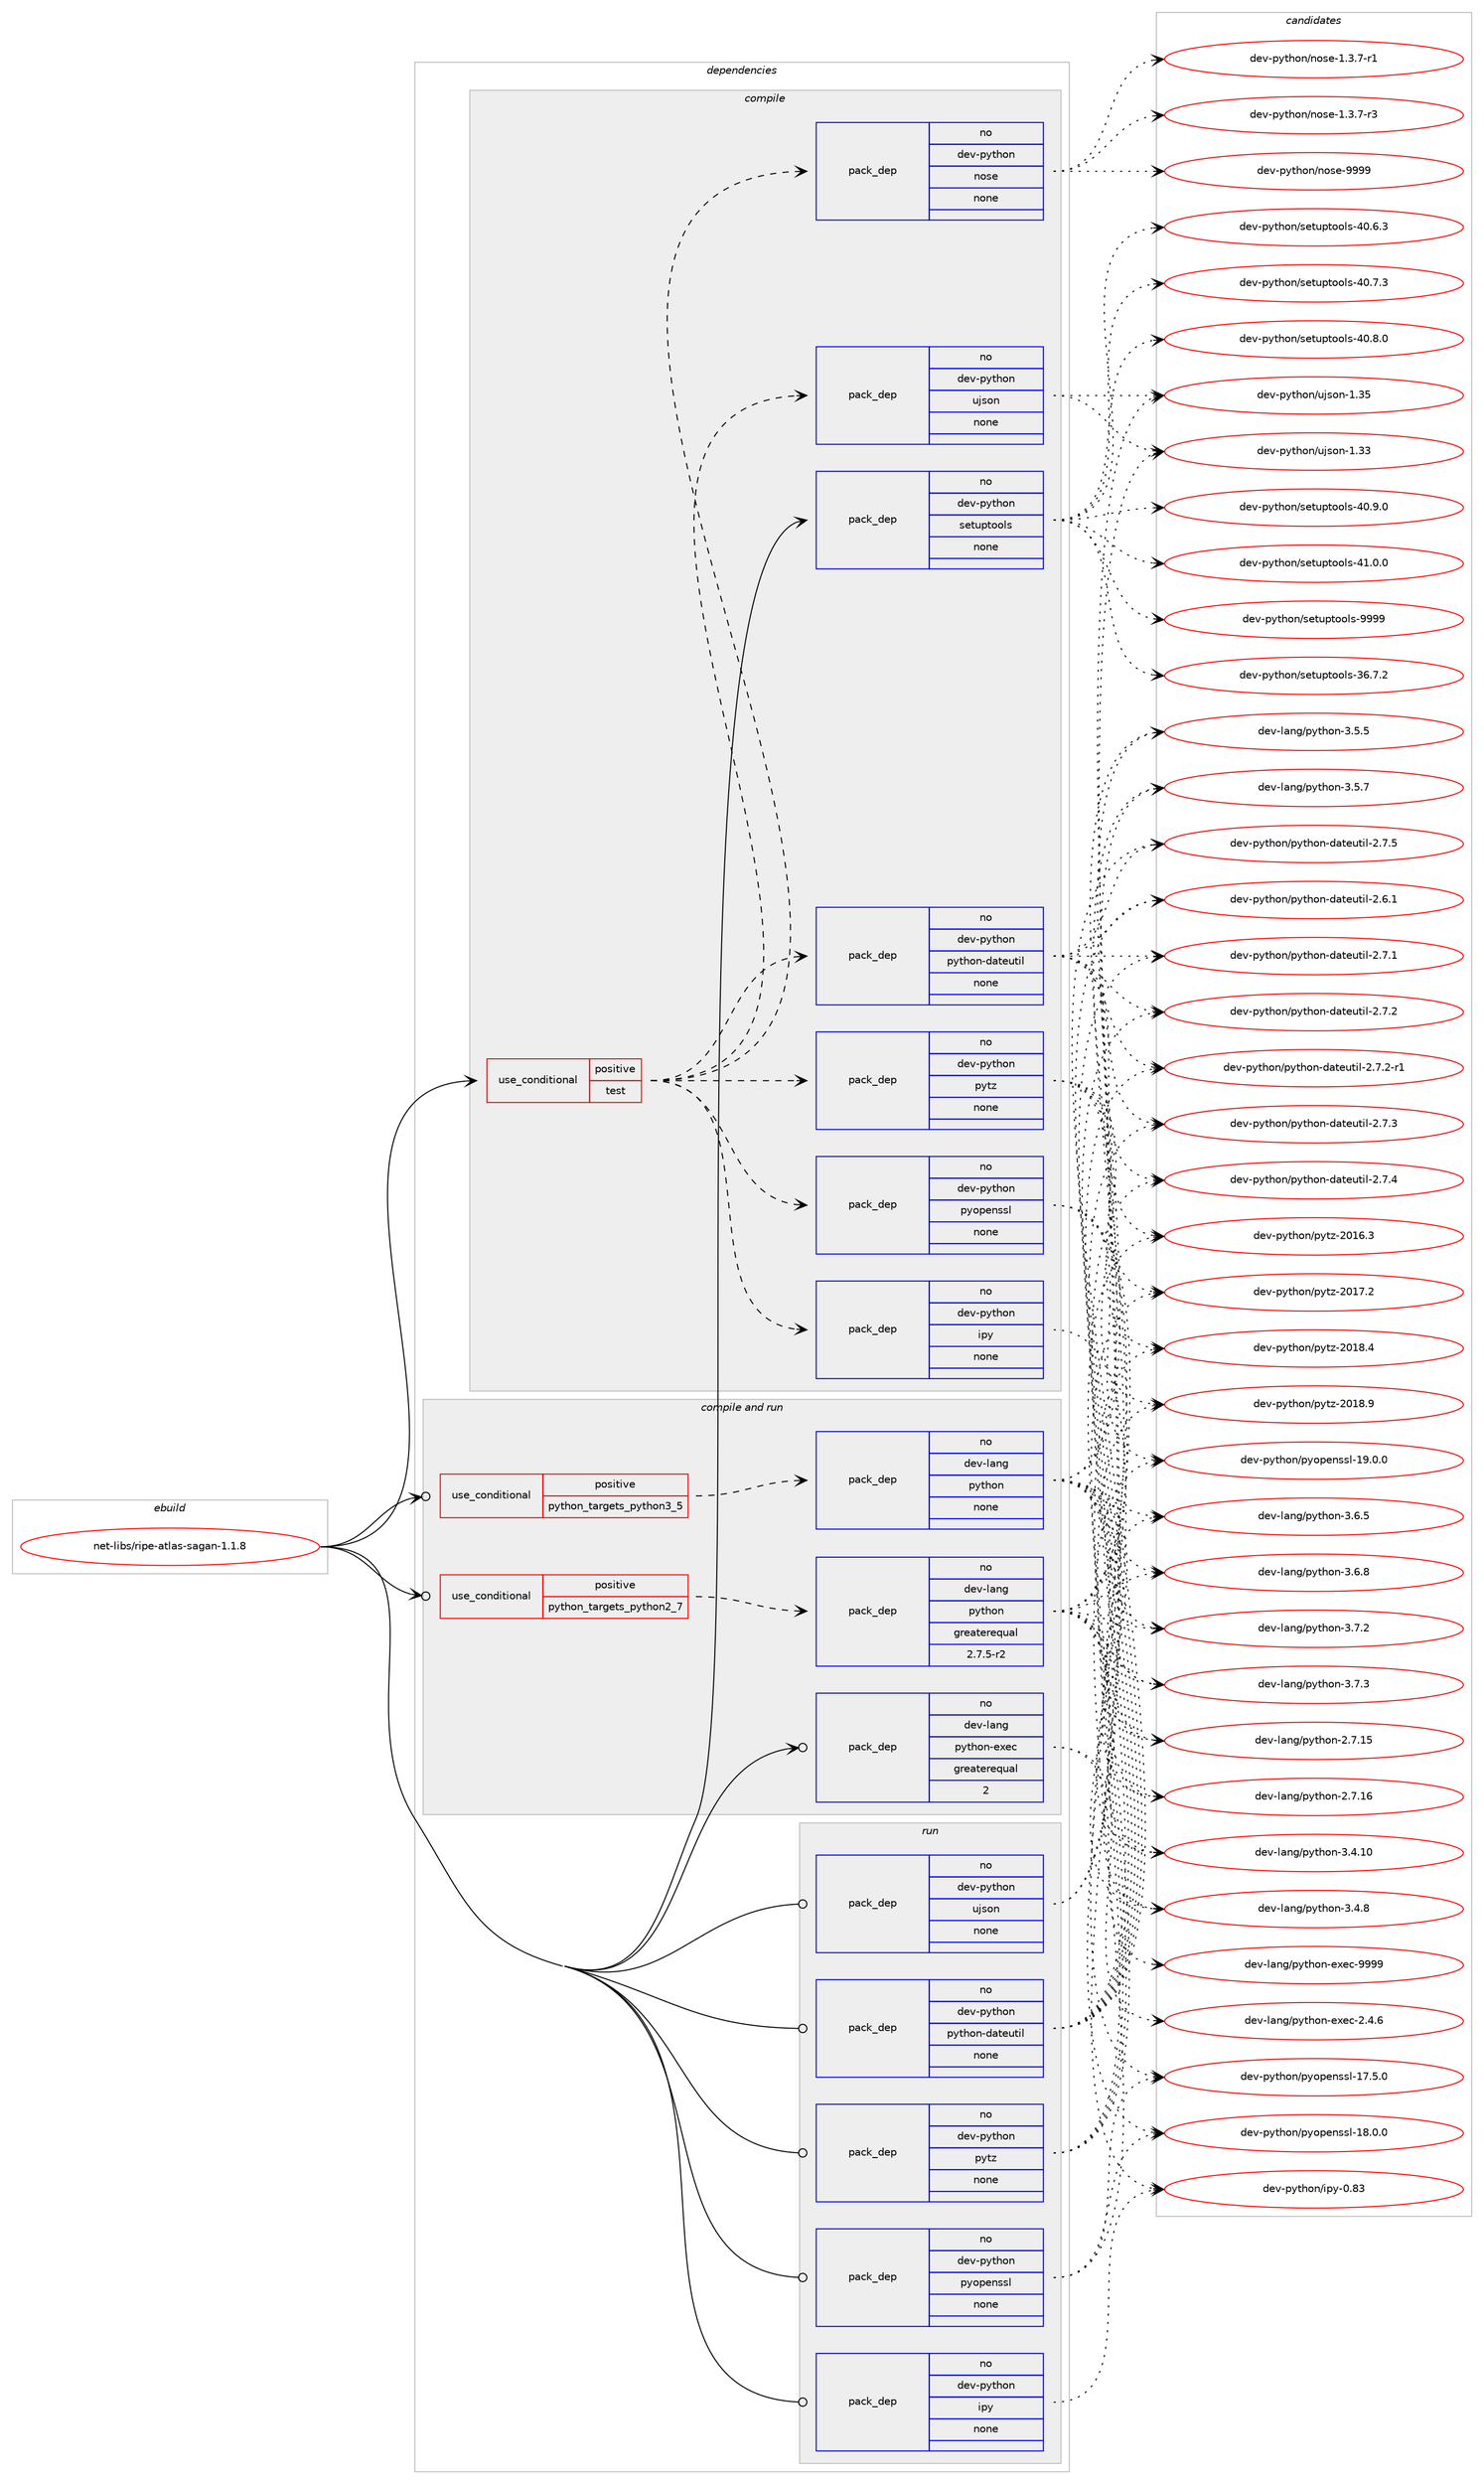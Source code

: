 digraph prolog {

# *************
# Graph options
# *************

newrank=true;
concentrate=true;
compound=true;
graph [rankdir=LR,fontname=Helvetica,fontsize=10,ranksep=1.5];#, ranksep=2.5, nodesep=0.2];
edge  [arrowhead=vee];
node  [fontname=Helvetica,fontsize=10];

# **********
# The ebuild
# **********

subgraph cluster_leftcol {
color=gray;
rank=same;
label=<<i>ebuild</i>>;
id [label="net-libs/ripe-atlas-sagan-1.1.8", color=red, width=4, href="../net-libs/ripe-atlas-sagan-1.1.8.svg"];
}

# ****************
# The dependencies
# ****************

subgraph cluster_midcol {
color=gray;
label=<<i>dependencies</i>>;
subgraph cluster_compile {
fillcolor="#eeeeee";
style=filled;
label=<<i>compile</i>>;
subgraph cond659 {
dependency2755 [label=<<TABLE BORDER="0" CELLBORDER="1" CELLSPACING="0" CELLPADDING="4"><TR><TD ROWSPAN="3" CELLPADDING="10">use_conditional</TD></TR><TR><TD>positive</TD></TR><TR><TD>test</TD></TR></TABLE>>, shape=none, color=red];
subgraph pack2049 {
dependency2756 [label=<<TABLE BORDER="0" CELLBORDER="1" CELLSPACING="0" CELLPADDING="4" WIDTH="220"><TR><TD ROWSPAN="6" CELLPADDING="30">pack_dep</TD></TR><TR><TD WIDTH="110">no</TD></TR><TR><TD>dev-python</TD></TR><TR><TD>ipy</TD></TR><TR><TD>none</TD></TR><TR><TD></TD></TR></TABLE>>, shape=none, color=blue];
}
dependency2755:e -> dependency2756:w [weight=20,style="dashed",arrowhead="vee"];
subgraph pack2050 {
dependency2757 [label=<<TABLE BORDER="0" CELLBORDER="1" CELLSPACING="0" CELLPADDING="4" WIDTH="220"><TR><TD ROWSPAN="6" CELLPADDING="30">pack_dep</TD></TR><TR><TD WIDTH="110">no</TD></TR><TR><TD>dev-python</TD></TR><TR><TD>python-dateutil</TD></TR><TR><TD>none</TD></TR><TR><TD></TD></TR></TABLE>>, shape=none, color=blue];
}
dependency2755:e -> dependency2757:w [weight=20,style="dashed",arrowhead="vee"];
subgraph pack2051 {
dependency2758 [label=<<TABLE BORDER="0" CELLBORDER="1" CELLSPACING="0" CELLPADDING="4" WIDTH="220"><TR><TD ROWSPAN="6" CELLPADDING="30">pack_dep</TD></TR><TR><TD WIDTH="110">no</TD></TR><TR><TD>dev-python</TD></TR><TR><TD>pytz</TD></TR><TR><TD>none</TD></TR><TR><TD></TD></TR></TABLE>>, shape=none, color=blue];
}
dependency2755:e -> dependency2758:w [weight=20,style="dashed",arrowhead="vee"];
subgraph pack2052 {
dependency2759 [label=<<TABLE BORDER="0" CELLBORDER="1" CELLSPACING="0" CELLPADDING="4" WIDTH="220"><TR><TD ROWSPAN="6" CELLPADDING="30">pack_dep</TD></TR><TR><TD WIDTH="110">no</TD></TR><TR><TD>dev-python</TD></TR><TR><TD>pyopenssl</TD></TR><TR><TD>none</TD></TR><TR><TD></TD></TR></TABLE>>, shape=none, color=blue];
}
dependency2755:e -> dependency2759:w [weight=20,style="dashed",arrowhead="vee"];
subgraph pack2053 {
dependency2760 [label=<<TABLE BORDER="0" CELLBORDER="1" CELLSPACING="0" CELLPADDING="4" WIDTH="220"><TR><TD ROWSPAN="6" CELLPADDING="30">pack_dep</TD></TR><TR><TD WIDTH="110">no</TD></TR><TR><TD>dev-python</TD></TR><TR><TD>ujson</TD></TR><TR><TD>none</TD></TR><TR><TD></TD></TR></TABLE>>, shape=none, color=blue];
}
dependency2755:e -> dependency2760:w [weight=20,style="dashed",arrowhead="vee"];
subgraph pack2054 {
dependency2761 [label=<<TABLE BORDER="0" CELLBORDER="1" CELLSPACING="0" CELLPADDING="4" WIDTH="220"><TR><TD ROWSPAN="6" CELLPADDING="30">pack_dep</TD></TR><TR><TD WIDTH="110">no</TD></TR><TR><TD>dev-python</TD></TR><TR><TD>nose</TD></TR><TR><TD>none</TD></TR><TR><TD></TD></TR></TABLE>>, shape=none, color=blue];
}
dependency2755:e -> dependency2761:w [weight=20,style="dashed",arrowhead="vee"];
}
id:e -> dependency2755:w [weight=20,style="solid",arrowhead="vee"];
subgraph pack2055 {
dependency2762 [label=<<TABLE BORDER="0" CELLBORDER="1" CELLSPACING="0" CELLPADDING="4" WIDTH="220"><TR><TD ROWSPAN="6" CELLPADDING="30">pack_dep</TD></TR><TR><TD WIDTH="110">no</TD></TR><TR><TD>dev-python</TD></TR><TR><TD>setuptools</TD></TR><TR><TD>none</TD></TR><TR><TD></TD></TR></TABLE>>, shape=none, color=blue];
}
id:e -> dependency2762:w [weight=20,style="solid",arrowhead="vee"];
}
subgraph cluster_compileandrun {
fillcolor="#eeeeee";
style=filled;
label=<<i>compile and run</i>>;
subgraph cond660 {
dependency2763 [label=<<TABLE BORDER="0" CELLBORDER="1" CELLSPACING="0" CELLPADDING="4"><TR><TD ROWSPAN="3" CELLPADDING="10">use_conditional</TD></TR><TR><TD>positive</TD></TR><TR><TD>python_targets_python2_7</TD></TR></TABLE>>, shape=none, color=red];
subgraph pack2056 {
dependency2764 [label=<<TABLE BORDER="0" CELLBORDER="1" CELLSPACING="0" CELLPADDING="4" WIDTH="220"><TR><TD ROWSPAN="6" CELLPADDING="30">pack_dep</TD></TR><TR><TD WIDTH="110">no</TD></TR><TR><TD>dev-lang</TD></TR><TR><TD>python</TD></TR><TR><TD>greaterequal</TD></TR><TR><TD>2.7.5-r2</TD></TR></TABLE>>, shape=none, color=blue];
}
dependency2763:e -> dependency2764:w [weight=20,style="dashed",arrowhead="vee"];
}
id:e -> dependency2763:w [weight=20,style="solid",arrowhead="odotvee"];
subgraph cond661 {
dependency2765 [label=<<TABLE BORDER="0" CELLBORDER="1" CELLSPACING="0" CELLPADDING="4"><TR><TD ROWSPAN="3" CELLPADDING="10">use_conditional</TD></TR><TR><TD>positive</TD></TR><TR><TD>python_targets_python3_5</TD></TR></TABLE>>, shape=none, color=red];
subgraph pack2057 {
dependency2766 [label=<<TABLE BORDER="0" CELLBORDER="1" CELLSPACING="0" CELLPADDING="4" WIDTH="220"><TR><TD ROWSPAN="6" CELLPADDING="30">pack_dep</TD></TR><TR><TD WIDTH="110">no</TD></TR><TR><TD>dev-lang</TD></TR><TR><TD>python</TD></TR><TR><TD>none</TD></TR><TR><TD></TD></TR></TABLE>>, shape=none, color=blue];
}
dependency2765:e -> dependency2766:w [weight=20,style="dashed",arrowhead="vee"];
}
id:e -> dependency2765:w [weight=20,style="solid",arrowhead="odotvee"];
subgraph pack2058 {
dependency2767 [label=<<TABLE BORDER="0" CELLBORDER="1" CELLSPACING="0" CELLPADDING="4" WIDTH="220"><TR><TD ROWSPAN="6" CELLPADDING="30">pack_dep</TD></TR><TR><TD WIDTH="110">no</TD></TR><TR><TD>dev-lang</TD></TR><TR><TD>python-exec</TD></TR><TR><TD>greaterequal</TD></TR><TR><TD>2</TD></TR></TABLE>>, shape=none, color=blue];
}
id:e -> dependency2767:w [weight=20,style="solid",arrowhead="odotvee"];
}
subgraph cluster_run {
fillcolor="#eeeeee";
style=filled;
label=<<i>run</i>>;
subgraph pack2059 {
dependency2768 [label=<<TABLE BORDER="0" CELLBORDER="1" CELLSPACING="0" CELLPADDING="4" WIDTH="220"><TR><TD ROWSPAN="6" CELLPADDING="30">pack_dep</TD></TR><TR><TD WIDTH="110">no</TD></TR><TR><TD>dev-python</TD></TR><TR><TD>ipy</TD></TR><TR><TD>none</TD></TR><TR><TD></TD></TR></TABLE>>, shape=none, color=blue];
}
id:e -> dependency2768:w [weight=20,style="solid",arrowhead="odot"];
subgraph pack2060 {
dependency2769 [label=<<TABLE BORDER="0" CELLBORDER="1" CELLSPACING="0" CELLPADDING="4" WIDTH="220"><TR><TD ROWSPAN="6" CELLPADDING="30">pack_dep</TD></TR><TR><TD WIDTH="110">no</TD></TR><TR><TD>dev-python</TD></TR><TR><TD>pyopenssl</TD></TR><TR><TD>none</TD></TR><TR><TD></TD></TR></TABLE>>, shape=none, color=blue];
}
id:e -> dependency2769:w [weight=20,style="solid",arrowhead="odot"];
subgraph pack2061 {
dependency2770 [label=<<TABLE BORDER="0" CELLBORDER="1" CELLSPACING="0" CELLPADDING="4" WIDTH="220"><TR><TD ROWSPAN="6" CELLPADDING="30">pack_dep</TD></TR><TR><TD WIDTH="110">no</TD></TR><TR><TD>dev-python</TD></TR><TR><TD>python-dateutil</TD></TR><TR><TD>none</TD></TR><TR><TD></TD></TR></TABLE>>, shape=none, color=blue];
}
id:e -> dependency2770:w [weight=20,style="solid",arrowhead="odot"];
subgraph pack2062 {
dependency2771 [label=<<TABLE BORDER="0" CELLBORDER="1" CELLSPACING="0" CELLPADDING="4" WIDTH="220"><TR><TD ROWSPAN="6" CELLPADDING="30">pack_dep</TD></TR><TR><TD WIDTH="110">no</TD></TR><TR><TD>dev-python</TD></TR><TR><TD>pytz</TD></TR><TR><TD>none</TD></TR><TR><TD></TD></TR></TABLE>>, shape=none, color=blue];
}
id:e -> dependency2771:w [weight=20,style="solid",arrowhead="odot"];
subgraph pack2063 {
dependency2772 [label=<<TABLE BORDER="0" CELLBORDER="1" CELLSPACING="0" CELLPADDING="4" WIDTH="220"><TR><TD ROWSPAN="6" CELLPADDING="30">pack_dep</TD></TR><TR><TD WIDTH="110">no</TD></TR><TR><TD>dev-python</TD></TR><TR><TD>ujson</TD></TR><TR><TD>none</TD></TR><TR><TD></TD></TR></TABLE>>, shape=none, color=blue];
}
id:e -> dependency2772:w [weight=20,style="solid",arrowhead="odot"];
}
}

# **************
# The candidates
# **************

subgraph cluster_choices {
rank=same;
color=gray;
label=<<i>candidates</i>>;

subgraph choice2049 {
color=black;
nodesep=1;
choice10010111845112121116104111110471051121214548465651 [label="dev-python/ipy-0.83", color=red, width=4,href="../dev-python/ipy-0.83.svg"];
dependency2756:e -> choice10010111845112121116104111110471051121214548465651:w [style=dotted,weight="100"];
}
subgraph choice2050 {
color=black;
nodesep=1;
choice10010111845112121116104111110471121211161041111104510097116101117116105108455046544649 [label="dev-python/python-dateutil-2.6.1", color=red, width=4,href="../dev-python/python-dateutil-2.6.1.svg"];
choice10010111845112121116104111110471121211161041111104510097116101117116105108455046554649 [label="dev-python/python-dateutil-2.7.1", color=red, width=4,href="../dev-python/python-dateutil-2.7.1.svg"];
choice10010111845112121116104111110471121211161041111104510097116101117116105108455046554650 [label="dev-python/python-dateutil-2.7.2", color=red, width=4,href="../dev-python/python-dateutil-2.7.2.svg"];
choice100101118451121211161041111104711212111610411111045100971161011171161051084550465546504511449 [label="dev-python/python-dateutil-2.7.2-r1", color=red, width=4,href="../dev-python/python-dateutil-2.7.2-r1.svg"];
choice10010111845112121116104111110471121211161041111104510097116101117116105108455046554651 [label="dev-python/python-dateutil-2.7.3", color=red, width=4,href="../dev-python/python-dateutil-2.7.3.svg"];
choice10010111845112121116104111110471121211161041111104510097116101117116105108455046554652 [label="dev-python/python-dateutil-2.7.4", color=red, width=4,href="../dev-python/python-dateutil-2.7.4.svg"];
choice10010111845112121116104111110471121211161041111104510097116101117116105108455046554653 [label="dev-python/python-dateutil-2.7.5", color=red, width=4,href="../dev-python/python-dateutil-2.7.5.svg"];
dependency2757:e -> choice10010111845112121116104111110471121211161041111104510097116101117116105108455046544649:w [style=dotted,weight="100"];
dependency2757:e -> choice10010111845112121116104111110471121211161041111104510097116101117116105108455046554649:w [style=dotted,weight="100"];
dependency2757:e -> choice10010111845112121116104111110471121211161041111104510097116101117116105108455046554650:w [style=dotted,weight="100"];
dependency2757:e -> choice100101118451121211161041111104711212111610411111045100971161011171161051084550465546504511449:w [style=dotted,weight="100"];
dependency2757:e -> choice10010111845112121116104111110471121211161041111104510097116101117116105108455046554651:w [style=dotted,weight="100"];
dependency2757:e -> choice10010111845112121116104111110471121211161041111104510097116101117116105108455046554652:w [style=dotted,weight="100"];
dependency2757:e -> choice10010111845112121116104111110471121211161041111104510097116101117116105108455046554653:w [style=dotted,weight="100"];
}
subgraph choice2051 {
color=black;
nodesep=1;
choice100101118451121211161041111104711212111612245504849544651 [label="dev-python/pytz-2016.3", color=red, width=4,href="../dev-python/pytz-2016.3.svg"];
choice100101118451121211161041111104711212111612245504849554650 [label="dev-python/pytz-2017.2", color=red, width=4,href="../dev-python/pytz-2017.2.svg"];
choice100101118451121211161041111104711212111612245504849564652 [label="dev-python/pytz-2018.4", color=red, width=4,href="../dev-python/pytz-2018.4.svg"];
choice100101118451121211161041111104711212111612245504849564657 [label="dev-python/pytz-2018.9", color=red, width=4,href="../dev-python/pytz-2018.9.svg"];
dependency2758:e -> choice100101118451121211161041111104711212111612245504849544651:w [style=dotted,weight="100"];
dependency2758:e -> choice100101118451121211161041111104711212111612245504849554650:w [style=dotted,weight="100"];
dependency2758:e -> choice100101118451121211161041111104711212111612245504849564652:w [style=dotted,weight="100"];
dependency2758:e -> choice100101118451121211161041111104711212111612245504849564657:w [style=dotted,weight="100"];
}
subgraph choice2052 {
color=black;
nodesep=1;
choice100101118451121211161041111104711212111111210111011511510845495546534648 [label="dev-python/pyopenssl-17.5.0", color=red, width=4,href="../dev-python/pyopenssl-17.5.0.svg"];
choice100101118451121211161041111104711212111111210111011511510845495646484648 [label="dev-python/pyopenssl-18.0.0", color=red, width=4,href="../dev-python/pyopenssl-18.0.0.svg"];
choice100101118451121211161041111104711212111111210111011511510845495746484648 [label="dev-python/pyopenssl-19.0.0", color=red, width=4,href="../dev-python/pyopenssl-19.0.0.svg"];
dependency2759:e -> choice100101118451121211161041111104711212111111210111011511510845495546534648:w [style=dotted,weight="100"];
dependency2759:e -> choice100101118451121211161041111104711212111111210111011511510845495646484648:w [style=dotted,weight="100"];
dependency2759:e -> choice100101118451121211161041111104711212111111210111011511510845495746484648:w [style=dotted,weight="100"];
}
subgraph choice2053 {
color=black;
nodesep=1;
choice10010111845112121116104111110471171061151111104549465151 [label="dev-python/ujson-1.33", color=red, width=4,href="../dev-python/ujson-1.33.svg"];
choice10010111845112121116104111110471171061151111104549465153 [label="dev-python/ujson-1.35", color=red, width=4,href="../dev-python/ujson-1.35.svg"];
dependency2760:e -> choice10010111845112121116104111110471171061151111104549465151:w [style=dotted,weight="100"];
dependency2760:e -> choice10010111845112121116104111110471171061151111104549465153:w [style=dotted,weight="100"];
}
subgraph choice2054 {
color=black;
nodesep=1;
choice10010111845112121116104111110471101111151014549465146554511449 [label="dev-python/nose-1.3.7-r1", color=red, width=4,href="../dev-python/nose-1.3.7-r1.svg"];
choice10010111845112121116104111110471101111151014549465146554511451 [label="dev-python/nose-1.3.7-r3", color=red, width=4,href="../dev-python/nose-1.3.7-r3.svg"];
choice10010111845112121116104111110471101111151014557575757 [label="dev-python/nose-9999", color=red, width=4,href="../dev-python/nose-9999.svg"];
dependency2761:e -> choice10010111845112121116104111110471101111151014549465146554511449:w [style=dotted,weight="100"];
dependency2761:e -> choice10010111845112121116104111110471101111151014549465146554511451:w [style=dotted,weight="100"];
dependency2761:e -> choice10010111845112121116104111110471101111151014557575757:w [style=dotted,weight="100"];
}
subgraph choice2055 {
color=black;
nodesep=1;
choice100101118451121211161041111104711510111611711211611111110811545515446554650 [label="dev-python/setuptools-36.7.2", color=red, width=4,href="../dev-python/setuptools-36.7.2.svg"];
choice100101118451121211161041111104711510111611711211611111110811545524846544651 [label="dev-python/setuptools-40.6.3", color=red, width=4,href="../dev-python/setuptools-40.6.3.svg"];
choice100101118451121211161041111104711510111611711211611111110811545524846554651 [label="dev-python/setuptools-40.7.3", color=red, width=4,href="../dev-python/setuptools-40.7.3.svg"];
choice100101118451121211161041111104711510111611711211611111110811545524846564648 [label="dev-python/setuptools-40.8.0", color=red, width=4,href="../dev-python/setuptools-40.8.0.svg"];
choice100101118451121211161041111104711510111611711211611111110811545524846574648 [label="dev-python/setuptools-40.9.0", color=red, width=4,href="../dev-python/setuptools-40.9.0.svg"];
choice100101118451121211161041111104711510111611711211611111110811545524946484648 [label="dev-python/setuptools-41.0.0", color=red, width=4,href="../dev-python/setuptools-41.0.0.svg"];
choice10010111845112121116104111110471151011161171121161111111081154557575757 [label="dev-python/setuptools-9999", color=red, width=4,href="../dev-python/setuptools-9999.svg"];
dependency2762:e -> choice100101118451121211161041111104711510111611711211611111110811545515446554650:w [style=dotted,weight="100"];
dependency2762:e -> choice100101118451121211161041111104711510111611711211611111110811545524846544651:w [style=dotted,weight="100"];
dependency2762:e -> choice100101118451121211161041111104711510111611711211611111110811545524846554651:w [style=dotted,weight="100"];
dependency2762:e -> choice100101118451121211161041111104711510111611711211611111110811545524846564648:w [style=dotted,weight="100"];
dependency2762:e -> choice100101118451121211161041111104711510111611711211611111110811545524846574648:w [style=dotted,weight="100"];
dependency2762:e -> choice100101118451121211161041111104711510111611711211611111110811545524946484648:w [style=dotted,weight="100"];
dependency2762:e -> choice10010111845112121116104111110471151011161171121161111111081154557575757:w [style=dotted,weight="100"];
}
subgraph choice2056 {
color=black;
nodesep=1;
choice10010111845108971101034711212111610411111045504655464953 [label="dev-lang/python-2.7.15", color=red, width=4,href="../dev-lang/python-2.7.15.svg"];
choice10010111845108971101034711212111610411111045504655464954 [label="dev-lang/python-2.7.16", color=red, width=4,href="../dev-lang/python-2.7.16.svg"];
choice10010111845108971101034711212111610411111045514652464948 [label="dev-lang/python-3.4.10", color=red, width=4,href="../dev-lang/python-3.4.10.svg"];
choice100101118451089711010347112121116104111110455146524656 [label="dev-lang/python-3.4.8", color=red, width=4,href="../dev-lang/python-3.4.8.svg"];
choice100101118451089711010347112121116104111110455146534653 [label="dev-lang/python-3.5.5", color=red, width=4,href="../dev-lang/python-3.5.5.svg"];
choice100101118451089711010347112121116104111110455146534655 [label="dev-lang/python-3.5.7", color=red, width=4,href="../dev-lang/python-3.5.7.svg"];
choice100101118451089711010347112121116104111110455146544653 [label="dev-lang/python-3.6.5", color=red, width=4,href="../dev-lang/python-3.6.5.svg"];
choice100101118451089711010347112121116104111110455146544656 [label="dev-lang/python-3.6.8", color=red, width=4,href="../dev-lang/python-3.6.8.svg"];
choice100101118451089711010347112121116104111110455146554650 [label="dev-lang/python-3.7.2", color=red, width=4,href="../dev-lang/python-3.7.2.svg"];
choice100101118451089711010347112121116104111110455146554651 [label="dev-lang/python-3.7.3", color=red, width=4,href="../dev-lang/python-3.7.3.svg"];
dependency2764:e -> choice10010111845108971101034711212111610411111045504655464953:w [style=dotted,weight="100"];
dependency2764:e -> choice10010111845108971101034711212111610411111045504655464954:w [style=dotted,weight="100"];
dependency2764:e -> choice10010111845108971101034711212111610411111045514652464948:w [style=dotted,weight="100"];
dependency2764:e -> choice100101118451089711010347112121116104111110455146524656:w [style=dotted,weight="100"];
dependency2764:e -> choice100101118451089711010347112121116104111110455146534653:w [style=dotted,weight="100"];
dependency2764:e -> choice100101118451089711010347112121116104111110455146534655:w [style=dotted,weight="100"];
dependency2764:e -> choice100101118451089711010347112121116104111110455146544653:w [style=dotted,weight="100"];
dependency2764:e -> choice100101118451089711010347112121116104111110455146544656:w [style=dotted,weight="100"];
dependency2764:e -> choice100101118451089711010347112121116104111110455146554650:w [style=dotted,weight="100"];
dependency2764:e -> choice100101118451089711010347112121116104111110455146554651:w [style=dotted,weight="100"];
}
subgraph choice2057 {
color=black;
nodesep=1;
choice10010111845108971101034711212111610411111045504655464953 [label="dev-lang/python-2.7.15", color=red, width=4,href="../dev-lang/python-2.7.15.svg"];
choice10010111845108971101034711212111610411111045504655464954 [label="dev-lang/python-2.7.16", color=red, width=4,href="../dev-lang/python-2.7.16.svg"];
choice10010111845108971101034711212111610411111045514652464948 [label="dev-lang/python-3.4.10", color=red, width=4,href="../dev-lang/python-3.4.10.svg"];
choice100101118451089711010347112121116104111110455146524656 [label="dev-lang/python-3.4.8", color=red, width=4,href="../dev-lang/python-3.4.8.svg"];
choice100101118451089711010347112121116104111110455146534653 [label="dev-lang/python-3.5.5", color=red, width=4,href="../dev-lang/python-3.5.5.svg"];
choice100101118451089711010347112121116104111110455146534655 [label="dev-lang/python-3.5.7", color=red, width=4,href="../dev-lang/python-3.5.7.svg"];
choice100101118451089711010347112121116104111110455146544653 [label="dev-lang/python-3.6.5", color=red, width=4,href="../dev-lang/python-3.6.5.svg"];
choice100101118451089711010347112121116104111110455146544656 [label="dev-lang/python-3.6.8", color=red, width=4,href="../dev-lang/python-3.6.8.svg"];
choice100101118451089711010347112121116104111110455146554650 [label="dev-lang/python-3.7.2", color=red, width=4,href="../dev-lang/python-3.7.2.svg"];
choice100101118451089711010347112121116104111110455146554651 [label="dev-lang/python-3.7.3", color=red, width=4,href="../dev-lang/python-3.7.3.svg"];
dependency2766:e -> choice10010111845108971101034711212111610411111045504655464953:w [style=dotted,weight="100"];
dependency2766:e -> choice10010111845108971101034711212111610411111045504655464954:w [style=dotted,weight="100"];
dependency2766:e -> choice10010111845108971101034711212111610411111045514652464948:w [style=dotted,weight="100"];
dependency2766:e -> choice100101118451089711010347112121116104111110455146524656:w [style=dotted,weight="100"];
dependency2766:e -> choice100101118451089711010347112121116104111110455146534653:w [style=dotted,weight="100"];
dependency2766:e -> choice100101118451089711010347112121116104111110455146534655:w [style=dotted,weight="100"];
dependency2766:e -> choice100101118451089711010347112121116104111110455146544653:w [style=dotted,weight="100"];
dependency2766:e -> choice100101118451089711010347112121116104111110455146544656:w [style=dotted,weight="100"];
dependency2766:e -> choice100101118451089711010347112121116104111110455146554650:w [style=dotted,weight="100"];
dependency2766:e -> choice100101118451089711010347112121116104111110455146554651:w [style=dotted,weight="100"];
}
subgraph choice2058 {
color=black;
nodesep=1;
choice1001011184510897110103471121211161041111104510112010199455046524654 [label="dev-lang/python-exec-2.4.6", color=red, width=4,href="../dev-lang/python-exec-2.4.6.svg"];
choice10010111845108971101034711212111610411111045101120101994557575757 [label="dev-lang/python-exec-9999", color=red, width=4,href="../dev-lang/python-exec-9999.svg"];
dependency2767:e -> choice1001011184510897110103471121211161041111104510112010199455046524654:w [style=dotted,weight="100"];
dependency2767:e -> choice10010111845108971101034711212111610411111045101120101994557575757:w [style=dotted,weight="100"];
}
subgraph choice2059 {
color=black;
nodesep=1;
choice10010111845112121116104111110471051121214548465651 [label="dev-python/ipy-0.83", color=red, width=4,href="../dev-python/ipy-0.83.svg"];
dependency2768:e -> choice10010111845112121116104111110471051121214548465651:w [style=dotted,weight="100"];
}
subgraph choice2060 {
color=black;
nodesep=1;
choice100101118451121211161041111104711212111111210111011511510845495546534648 [label="dev-python/pyopenssl-17.5.0", color=red, width=4,href="../dev-python/pyopenssl-17.5.0.svg"];
choice100101118451121211161041111104711212111111210111011511510845495646484648 [label="dev-python/pyopenssl-18.0.0", color=red, width=4,href="../dev-python/pyopenssl-18.0.0.svg"];
choice100101118451121211161041111104711212111111210111011511510845495746484648 [label="dev-python/pyopenssl-19.0.0", color=red, width=4,href="../dev-python/pyopenssl-19.0.0.svg"];
dependency2769:e -> choice100101118451121211161041111104711212111111210111011511510845495546534648:w [style=dotted,weight="100"];
dependency2769:e -> choice100101118451121211161041111104711212111111210111011511510845495646484648:w [style=dotted,weight="100"];
dependency2769:e -> choice100101118451121211161041111104711212111111210111011511510845495746484648:w [style=dotted,weight="100"];
}
subgraph choice2061 {
color=black;
nodesep=1;
choice10010111845112121116104111110471121211161041111104510097116101117116105108455046544649 [label="dev-python/python-dateutil-2.6.1", color=red, width=4,href="../dev-python/python-dateutil-2.6.1.svg"];
choice10010111845112121116104111110471121211161041111104510097116101117116105108455046554649 [label="dev-python/python-dateutil-2.7.1", color=red, width=4,href="../dev-python/python-dateutil-2.7.1.svg"];
choice10010111845112121116104111110471121211161041111104510097116101117116105108455046554650 [label="dev-python/python-dateutil-2.7.2", color=red, width=4,href="../dev-python/python-dateutil-2.7.2.svg"];
choice100101118451121211161041111104711212111610411111045100971161011171161051084550465546504511449 [label="dev-python/python-dateutil-2.7.2-r1", color=red, width=4,href="../dev-python/python-dateutil-2.7.2-r1.svg"];
choice10010111845112121116104111110471121211161041111104510097116101117116105108455046554651 [label="dev-python/python-dateutil-2.7.3", color=red, width=4,href="../dev-python/python-dateutil-2.7.3.svg"];
choice10010111845112121116104111110471121211161041111104510097116101117116105108455046554652 [label="dev-python/python-dateutil-2.7.4", color=red, width=4,href="../dev-python/python-dateutil-2.7.4.svg"];
choice10010111845112121116104111110471121211161041111104510097116101117116105108455046554653 [label="dev-python/python-dateutil-2.7.5", color=red, width=4,href="../dev-python/python-dateutil-2.7.5.svg"];
dependency2770:e -> choice10010111845112121116104111110471121211161041111104510097116101117116105108455046544649:w [style=dotted,weight="100"];
dependency2770:e -> choice10010111845112121116104111110471121211161041111104510097116101117116105108455046554649:w [style=dotted,weight="100"];
dependency2770:e -> choice10010111845112121116104111110471121211161041111104510097116101117116105108455046554650:w [style=dotted,weight="100"];
dependency2770:e -> choice100101118451121211161041111104711212111610411111045100971161011171161051084550465546504511449:w [style=dotted,weight="100"];
dependency2770:e -> choice10010111845112121116104111110471121211161041111104510097116101117116105108455046554651:w [style=dotted,weight="100"];
dependency2770:e -> choice10010111845112121116104111110471121211161041111104510097116101117116105108455046554652:w [style=dotted,weight="100"];
dependency2770:e -> choice10010111845112121116104111110471121211161041111104510097116101117116105108455046554653:w [style=dotted,weight="100"];
}
subgraph choice2062 {
color=black;
nodesep=1;
choice100101118451121211161041111104711212111612245504849544651 [label="dev-python/pytz-2016.3", color=red, width=4,href="../dev-python/pytz-2016.3.svg"];
choice100101118451121211161041111104711212111612245504849554650 [label="dev-python/pytz-2017.2", color=red, width=4,href="../dev-python/pytz-2017.2.svg"];
choice100101118451121211161041111104711212111612245504849564652 [label="dev-python/pytz-2018.4", color=red, width=4,href="../dev-python/pytz-2018.4.svg"];
choice100101118451121211161041111104711212111612245504849564657 [label="dev-python/pytz-2018.9", color=red, width=4,href="../dev-python/pytz-2018.9.svg"];
dependency2771:e -> choice100101118451121211161041111104711212111612245504849544651:w [style=dotted,weight="100"];
dependency2771:e -> choice100101118451121211161041111104711212111612245504849554650:w [style=dotted,weight="100"];
dependency2771:e -> choice100101118451121211161041111104711212111612245504849564652:w [style=dotted,weight="100"];
dependency2771:e -> choice100101118451121211161041111104711212111612245504849564657:w [style=dotted,weight="100"];
}
subgraph choice2063 {
color=black;
nodesep=1;
choice10010111845112121116104111110471171061151111104549465151 [label="dev-python/ujson-1.33", color=red, width=4,href="../dev-python/ujson-1.33.svg"];
choice10010111845112121116104111110471171061151111104549465153 [label="dev-python/ujson-1.35", color=red, width=4,href="../dev-python/ujson-1.35.svg"];
dependency2772:e -> choice10010111845112121116104111110471171061151111104549465151:w [style=dotted,weight="100"];
dependency2772:e -> choice10010111845112121116104111110471171061151111104549465153:w [style=dotted,weight="100"];
}
}

}
